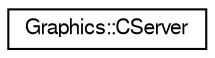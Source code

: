 digraph "Representación gráfica de la clase"
{
  edge [fontname="FreeSans",fontsize="10",labelfontname="FreeSans",labelfontsize="10"];
  node [fontname="FreeSans",fontsize="10",shape=record];
  rankdir="LR";
  Node1 [label="Graphics::CServer",height=0.2,width=0.4,color="black", fillcolor="white", style="filled",URL="$class_graphics_1_1_c_server.html",tooltip="Clase central del subistema gráfico. "];
}
